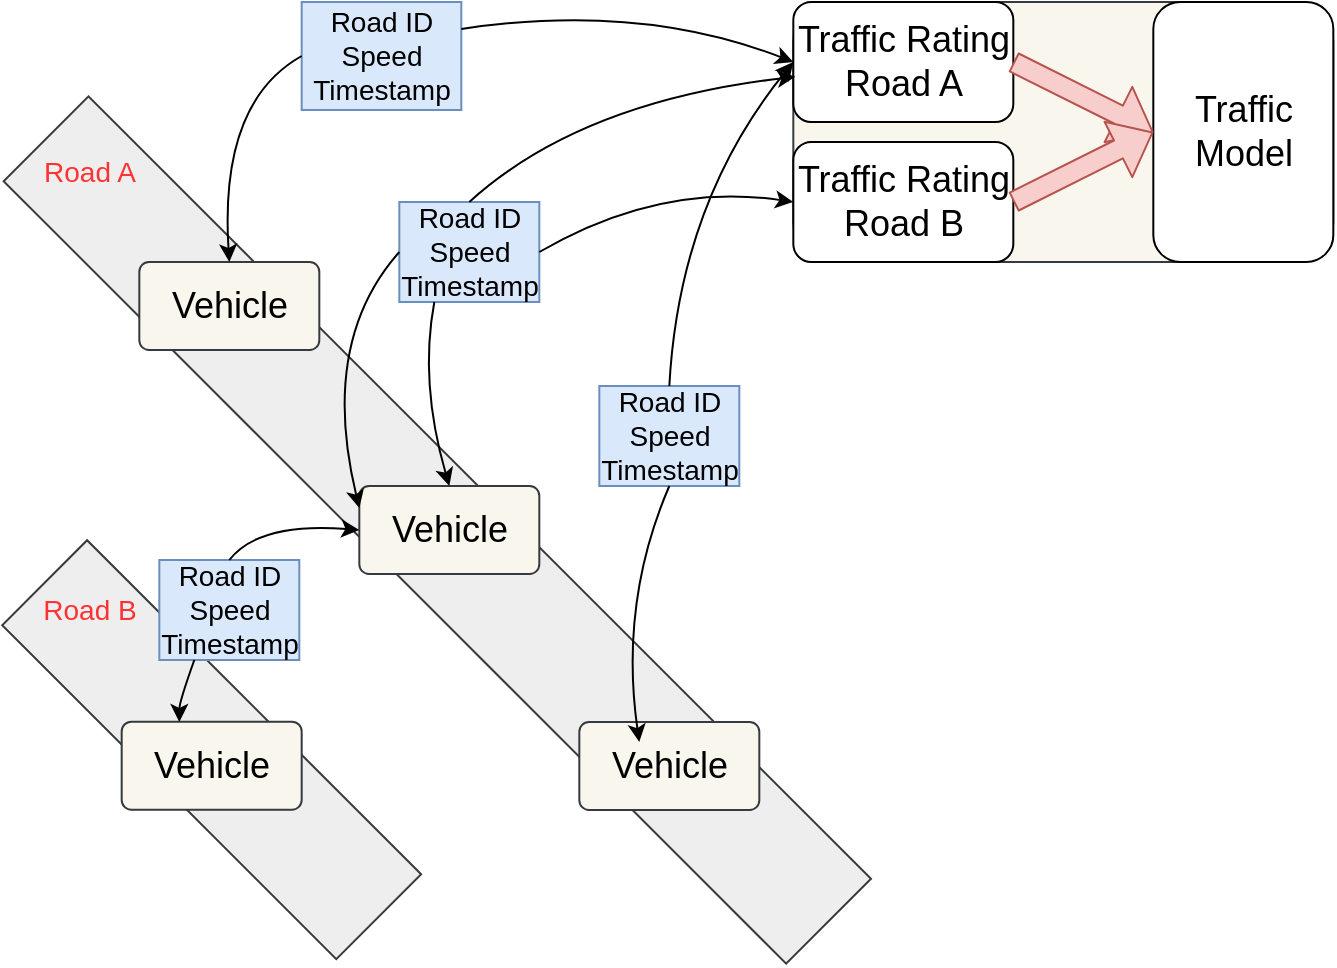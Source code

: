 <mxfile version="13.1.1" type="github">
  <diagram id="q70bziQ056zSovkO_Rw-" name="Page-1">
    <mxGraphModel dx="1038" dy="548" grid="1" gridSize="10" guides="1" tooltips="1" connect="1" arrows="1" fold="1" page="1" pageScale="1" pageWidth="827" pageHeight="1169" math="0" shadow="0">
      <root>
        <mxCell id="0" />
        <mxCell id="1" parent="0" />
        <mxCell id="WoJkxqJssHStP3WLanN2-1" value="" style="rounded=1;whiteSpace=wrap;html=1;fillColor=#f9f7ed;strokeColor=#36393d;" vertex="1" parent="1">
          <mxGeometry x="474.66" y="40" width="270" height="130" as="geometry" />
        </mxCell>
        <mxCell id="WoJkxqJssHStP3WLanN2-2" value="&lt;font style=&quot;font-size: 18px&quot;&gt;Traffic Rating Road B&lt;/font&gt;" style="rounded=1;whiteSpace=wrap;html=1;" vertex="1" parent="1">
          <mxGeometry x="474.66" y="110" width="110" height="60" as="geometry" />
        </mxCell>
        <mxCell id="WoJkxqJssHStP3WLanN2-3" value="&lt;font style=&quot;font-size: 18px&quot;&gt;Traffic Model&lt;/font&gt;" style="rounded=1;whiteSpace=wrap;html=1;" vertex="1" parent="1">
          <mxGeometry x="654.66" y="40" width="90" height="130" as="geometry" />
        </mxCell>
        <mxCell id="WoJkxqJssHStP3WLanN2-4" value="&lt;font style=&quot;font-size: 18px&quot;&gt;Traffic Rating Road A&lt;/font&gt;" style="rounded=1;whiteSpace=wrap;html=1;" vertex="1" parent="1">
          <mxGeometry x="474.66" y="40" width="110" height="60" as="geometry" />
        </mxCell>
        <mxCell id="WoJkxqJssHStP3WLanN2-5" value="" style="endArrow=classic;html=1;shadow=0;entryX=0;entryY=0.5;entryDx=0;entryDy=0;exitX=1;exitY=0.5;exitDx=0;exitDy=0;shape=flexArrow;fillColor=#f8cecc;strokeColor=#b85450;" edge="1" parent="1" source="WoJkxqJssHStP3WLanN2-4" target="WoJkxqJssHStP3WLanN2-3">
          <mxGeometry width="50" height="50" relative="1" as="geometry">
            <mxPoint x="584.66" y="-10" as="sourcePoint" />
            <mxPoint x="634.66" y="-60" as="targetPoint" />
          </mxGeometry>
        </mxCell>
        <mxCell id="WoJkxqJssHStP3WLanN2-6" value="" style="endArrow=classic;html=1;shadow=0;exitX=1;exitY=0.5;exitDx=0;exitDy=0;entryX=0;entryY=0.5;entryDx=0;entryDy=0;shape=flexArrow;fillColor=#f8cecc;strokeColor=#b85450;" edge="1" parent="1" source="WoJkxqJssHStP3WLanN2-2" target="WoJkxqJssHStP3WLanN2-3">
          <mxGeometry width="50" height="50" relative="1" as="geometry">
            <mxPoint x="964.66" y="220" as="sourcePoint" />
            <mxPoint x="1014.66" y="170" as="targetPoint" />
          </mxGeometry>
        </mxCell>
        <mxCell id="WoJkxqJssHStP3WLanN2-7" value="" style="rounded=0;whiteSpace=wrap;html=1;rotation=45;fillColor=#eeeeee;strokeColor=#36393d;" vertex="1" parent="1">
          <mxGeometry x="20" y="274" width="553.32" height="60" as="geometry" />
        </mxCell>
        <mxCell id="WoJkxqJssHStP3WLanN2-8" value="" style="rounded=0;whiteSpace=wrap;html=1;rotation=45;fillColor=#eeeeee;strokeColor=#36393d;" vertex="1" parent="1">
          <mxGeometry x="65.74" y="383.87" width="236.21" height="60" as="geometry" />
        </mxCell>
        <mxCell id="WoJkxqJssHStP3WLanN2-9" value="&lt;font style=&quot;font-size: 18px&quot;&gt;Vehicle&lt;/font&gt;" style="rounded=1;whiteSpace=wrap;html=1;arcSize=11;fillColor=#f9f7ed;strokeColor=#36393d;" vertex="1" parent="1">
          <mxGeometry x="138.84" y="399.87" width="90" height="44" as="geometry" />
        </mxCell>
        <mxCell id="WoJkxqJssHStP3WLanN2-13" value="&lt;font style=&quot;font-size: 18px&quot;&gt;Vehicle&lt;/font&gt;" style="rounded=1;whiteSpace=wrap;html=1;arcSize=11;fillColor=#f9f7ed;strokeColor=#36393d;" vertex="1" parent="1">
          <mxGeometry x="147.66" y="170" width="90" height="44" as="geometry" />
        </mxCell>
        <mxCell id="WoJkxqJssHStP3WLanN2-14" value="&lt;font style=&quot;font-size: 18px&quot;&gt;Vehicle&lt;/font&gt;" style="rounded=1;whiteSpace=wrap;html=1;arcSize=11;fillColor=#f9f7ed;strokeColor=#36393d;" vertex="1" parent="1">
          <mxGeometry x="257.66" y="282" width="90" height="44" as="geometry" />
        </mxCell>
        <mxCell id="WoJkxqJssHStP3WLanN2-15" value="&lt;font style=&quot;font-size: 18px&quot;&gt;Vehicle&lt;/font&gt;" style="rounded=1;whiteSpace=wrap;html=1;arcSize=11;fillColor=#f9f7ed;strokeColor=#36393d;" vertex="1" parent="1">
          <mxGeometry x="367.66" y="400" width="90" height="44" as="geometry" />
        </mxCell>
        <mxCell id="WoJkxqJssHStP3WLanN2-16" value="&lt;font color=&quot;#ff3333&quot; style=&quot;font-size: 14px&quot;&gt;Road A&lt;/font&gt;" style="text;html=1;strokeColor=none;fillColor=none;align=center;verticalAlign=middle;whiteSpace=wrap;rounded=0;" vertex="1" parent="1">
          <mxGeometry x="97.66" y="115" width="50" height="20" as="geometry" />
        </mxCell>
        <mxCell id="WoJkxqJssHStP3WLanN2-17" value="&lt;font color=&quot;#ff3333&quot; style=&quot;font-size: 14px&quot;&gt;Road B&lt;/font&gt;" style="text;html=1;strokeColor=none;fillColor=none;align=center;verticalAlign=middle;whiteSpace=wrap;rounded=0;" vertex="1" parent="1">
          <mxGeometry x="97.66" y="334" width="50" height="20" as="geometry" />
        </mxCell>
        <mxCell id="WoJkxqJssHStP3WLanN2-18" value="&lt;font style=&quot;font-size: 14px&quot;&gt;Road ID&lt;br&gt;Speed&lt;br&gt;Timestamp&lt;/font&gt;" style="rounded=0;whiteSpace=wrap;html=1;fillColor=#dae8fc;strokeColor=#6c8ebf;" vertex="1" parent="1">
          <mxGeometry x="157.66" y="319" width="70" height="50" as="geometry" />
        </mxCell>
        <mxCell id="WoJkxqJssHStP3WLanN2-19" value="&lt;font style=&quot;font-size: 14px&quot;&gt;Road ID&lt;br&gt;Speed&lt;br&gt;Timestamp&lt;/font&gt;" style="rounded=0;whiteSpace=wrap;html=1;fillColor=#dae8fc;strokeColor=#6c8ebf;" vertex="1" parent="1">
          <mxGeometry x="228.84" y="40" width="79.82" height="54" as="geometry" />
        </mxCell>
        <mxCell id="WoJkxqJssHStP3WLanN2-20" value="&lt;font style=&quot;font-size: 14px&quot;&gt;Road ID&lt;br&gt;Speed&lt;br&gt;Timestamp&lt;/font&gt;" style="rounded=0;whiteSpace=wrap;html=1;fillColor=#dae8fc;strokeColor=#6c8ebf;" vertex="1" parent="1">
          <mxGeometry x="377.66" y="232" width="70" height="50" as="geometry" />
        </mxCell>
        <mxCell id="WoJkxqJssHStP3WLanN2-22" value="&lt;font style=&quot;font-size: 14px&quot;&gt;Road ID&lt;br&gt;Speed&lt;br&gt;Timestamp&lt;/font&gt;" style="rounded=0;whiteSpace=wrap;html=1;fillColor=#dae8fc;strokeColor=#6c8ebf;" vertex="1" parent="1">
          <mxGeometry x="277.66" y="140" width="70" height="50" as="geometry" />
        </mxCell>
        <mxCell id="WoJkxqJssHStP3WLanN2-23" value="" style="curved=1;endArrow=classic;html=1;exitX=0.25;exitY=1;exitDx=0;exitDy=0;" edge="1" parent="1" source="WoJkxqJssHStP3WLanN2-18">
          <mxGeometry width="50" height="50" relative="1" as="geometry">
            <mxPoint x="37.66" y="280" as="sourcePoint" />
            <mxPoint x="167.66" y="400" as="targetPoint" />
            <Array as="points">
              <mxPoint x="167.66" y="390" />
            </Array>
          </mxGeometry>
        </mxCell>
        <mxCell id="WoJkxqJssHStP3WLanN2-24" value="" style="curved=1;endArrow=classic;html=1;entryX=0;entryY=0.5;entryDx=0;entryDy=0;exitX=0.5;exitY=0;exitDx=0;exitDy=0;" edge="1" parent="1" source="WoJkxqJssHStP3WLanN2-18" target="WoJkxqJssHStP3WLanN2-14">
          <mxGeometry width="50" height="50" relative="1" as="geometry">
            <mxPoint x="137.66" y="300" as="sourcePoint" />
            <mxPoint x="187.66" y="250" as="targetPoint" />
            <Array as="points">
              <mxPoint x="207.66" y="300" />
            </Array>
          </mxGeometry>
        </mxCell>
        <mxCell id="WoJkxqJssHStP3WLanN2-25" value="" style="curved=1;endArrow=classic;html=1;entryX=0;entryY=0.5;entryDx=0;entryDy=0;exitX=1;exitY=0.25;exitDx=0;exitDy=0;" edge="1" parent="1" source="WoJkxqJssHStP3WLanN2-19" target="WoJkxqJssHStP3WLanN2-4">
          <mxGeometry width="50" height="50" relative="1" as="geometry">
            <mxPoint x="207.66" y="110" as="sourcePoint" />
            <mxPoint x="257.66" y="60" as="targetPoint" />
            <Array as="points">
              <mxPoint x="397.66" y="40" />
            </Array>
          </mxGeometry>
        </mxCell>
        <mxCell id="WoJkxqJssHStP3WLanN2-32" value="" style="curved=1;endArrow=classic;html=1;entryX=0.333;entryY=0.227;entryDx=0;entryDy=0;entryPerimeter=0;exitX=0.5;exitY=1;exitDx=0;exitDy=0;" edge="1" parent="1" source="WoJkxqJssHStP3WLanN2-20" target="WoJkxqJssHStP3WLanN2-15">
          <mxGeometry width="50" height="50" relative="1" as="geometry">
            <mxPoint x="547.66" y="330" as="sourcePoint" />
            <mxPoint x="597.66" y="280" as="targetPoint" />
            <Array as="points">
              <mxPoint x="387.66" y="340" />
            </Array>
          </mxGeometry>
        </mxCell>
        <mxCell id="WoJkxqJssHStP3WLanN2-33" value="" style="curved=1;endArrow=classic;html=1;exitX=0.5;exitY=0;exitDx=0;exitDy=0;entryX=0;entryY=0.5;entryDx=0;entryDy=0;" edge="1" parent="1" source="WoJkxqJssHStP3WLanN2-20" target="WoJkxqJssHStP3WLanN2-4">
          <mxGeometry width="50" height="50" relative="1" as="geometry">
            <mxPoint x="517.66" y="320" as="sourcePoint" />
            <mxPoint x="567.66" y="270" as="targetPoint" />
            <Array as="points">
              <mxPoint x="417.66" y="140" />
            </Array>
          </mxGeometry>
        </mxCell>
        <mxCell id="WoJkxqJssHStP3WLanN2-34" value="" style="curved=1;endArrow=classic;html=1;entryX=0.5;entryY=0;entryDx=0;entryDy=0;exitX=0;exitY=0.5;exitDx=0;exitDy=0;" edge="1" parent="1" source="WoJkxqJssHStP3WLanN2-19" target="WoJkxqJssHStP3WLanN2-13">
          <mxGeometry width="50" height="50" relative="1" as="geometry">
            <mxPoint x="157.66" y="100" as="sourcePoint" />
            <mxPoint x="207.66" y="50" as="targetPoint" />
            <Array as="points">
              <mxPoint x="187.66" y="90" />
            </Array>
          </mxGeometry>
        </mxCell>
        <mxCell id="WoJkxqJssHStP3WLanN2-35" value="" style="curved=1;endArrow=classic;html=1;entryX=0.5;entryY=0;entryDx=0;entryDy=0;exitX=0.25;exitY=1;exitDx=0;exitDy=0;" edge="1" parent="1" source="WoJkxqJssHStP3WLanN2-22" target="WoJkxqJssHStP3WLanN2-14">
          <mxGeometry width="50" height="50" relative="1" as="geometry">
            <mxPoint x="87.66" y="280" as="sourcePoint" />
            <mxPoint x="137.66" y="230" as="targetPoint" />
            <Array as="points">
              <mxPoint x="287.66" y="230" />
            </Array>
          </mxGeometry>
        </mxCell>
        <mxCell id="WoJkxqJssHStP3WLanN2-36" value="" style="curved=1;endArrow=classic;html=1;entryX=0.009;entryY=0.623;entryDx=0;entryDy=0;entryPerimeter=0;exitX=0.5;exitY=0;exitDx=0;exitDy=0;" edge="1" parent="1" source="WoJkxqJssHStP3WLanN2-22" target="WoJkxqJssHStP3WLanN2-4">
          <mxGeometry width="50" height="50" relative="1" as="geometry">
            <mxPoint x="97.66" y="280" as="sourcePoint" />
            <mxPoint x="147.66" y="230" as="targetPoint" />
            <Array as="points">
              <mxPoint x="367.66" y="90" />
            </Array>
          </mxGeometry>
        </mxCell>
        <mxCell id="WoJkxqJssHStP3WLanN2-37" value="" style="curved=1;endArrow=classic;html=1;entryX=0;entryY=0.25;entryDx=0;entryDy=0;exitX=0;exitY=0.5;exitDx=0;exitDy=0;" edge="1" parent="1" source="WoJkxqJssHStP3WLanN2-22" target="WoJkxqJssHStP3WLanN2-14">
          <mxGeometry width="50" height="50" relative="1" as="geometry">
            <mxPoint x="37.66" y="270" as="sourcePoint" />
            <mxPoint x="87.66" y="220" as="targetPoint" />
            <Array as="points">
              <mxPoint x="237.66" y="210" />
            </Array>
          </mxGeometry>
        </mxCell>
        <mxCell id="WoJkxqJssHStP3WLanN2-38" value="" style="curved=1;endArrow=classic;html=1;entryX=0;entryY=0.5;entryDx=0;entryDy=0;exitX=1;exitY=0.5;exitDx=0;exitDy=0;" edge="1" parent="1" source="WoJkxqJssHStP3WLanN2-22" target="WoJkxqJssHStP3WLanN2-2">
          <mxGeometry width="50" height="50" relative="1" as="geometry">
            <mxPoint x="27.66" y="280" as="sourcePoint" />
            <mxPoint x="77.66" y="230" as="targetPoint" />
            <Array as="points">
              <mxPoint x="407.66" y="130" />
            </Array>
          </mxGeometry>
        </mxCell>
      </root>
    </mxGraphModel>
  </diagram>
</mxfile>
